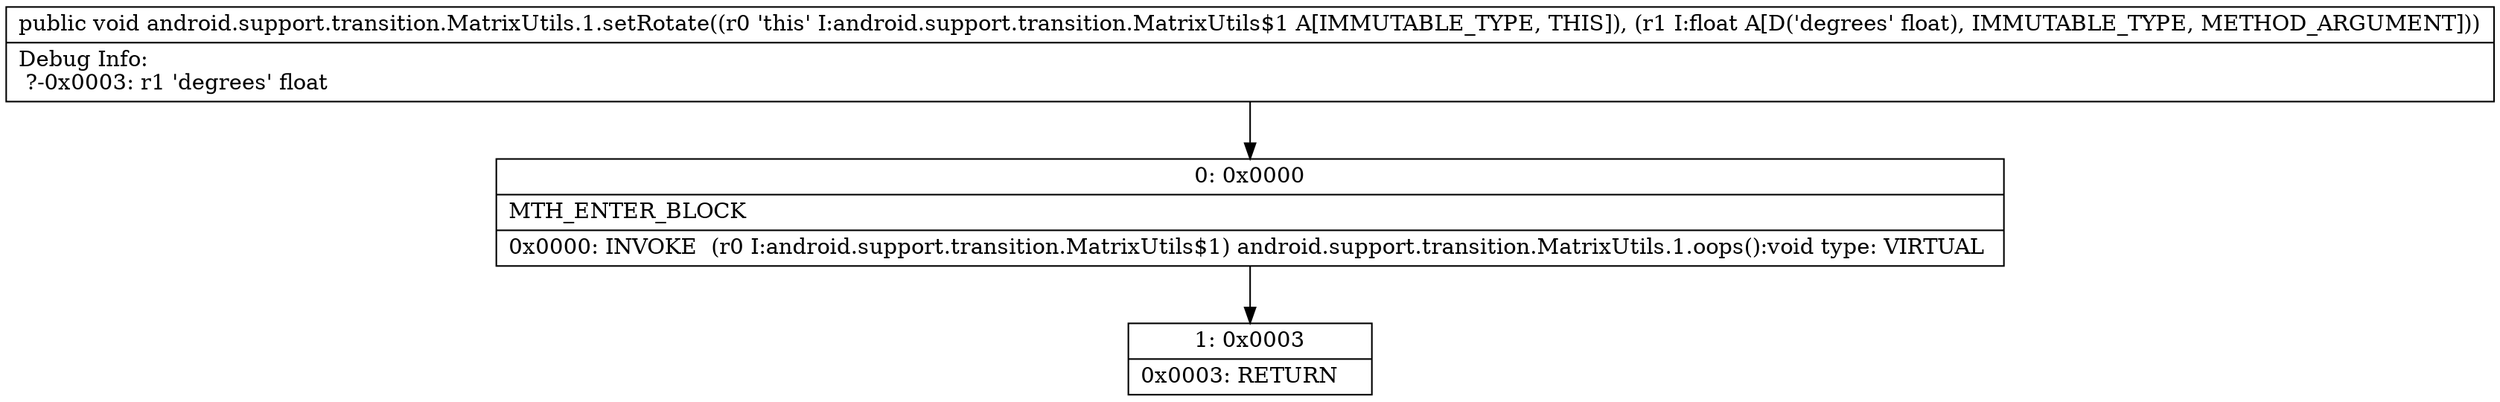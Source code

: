 digraph "CFG forandroid.support.transition.MatrixUtils.1.setRotate(F)V" {
Node_0 [shape=record,label="{0\:\ 0x0000|MTH_ENTER_BLOCK\l|0x0000: INVOKE  (r0 I:android.support.transition.MatrixUtils$1) android.support.transition.MatrixUtils.1.oops():void type: VIRTUAL \l}"];
Node_1 [shape=record,label="{1\:\ 0x0003|0x0003: RETURN   \l}"];
MethodNode[shape=record,label="{public void android.support.transition.MatrixUtils.1.setRotate((r0 'this' I:android.support.transition.MatrixUtils$1 A[IMMUTABLE_TYPE, THIS]), (r1 I:float A[D('degrees' float), IMMUTABLE_TYPE, METHOD_ARGUMENT]))  | Debug Info:\l  ?\-0x0003: r1 'degrees' float\l}"];
MethodNode -> Node_0;
Node_0 -> Node_1;
}

